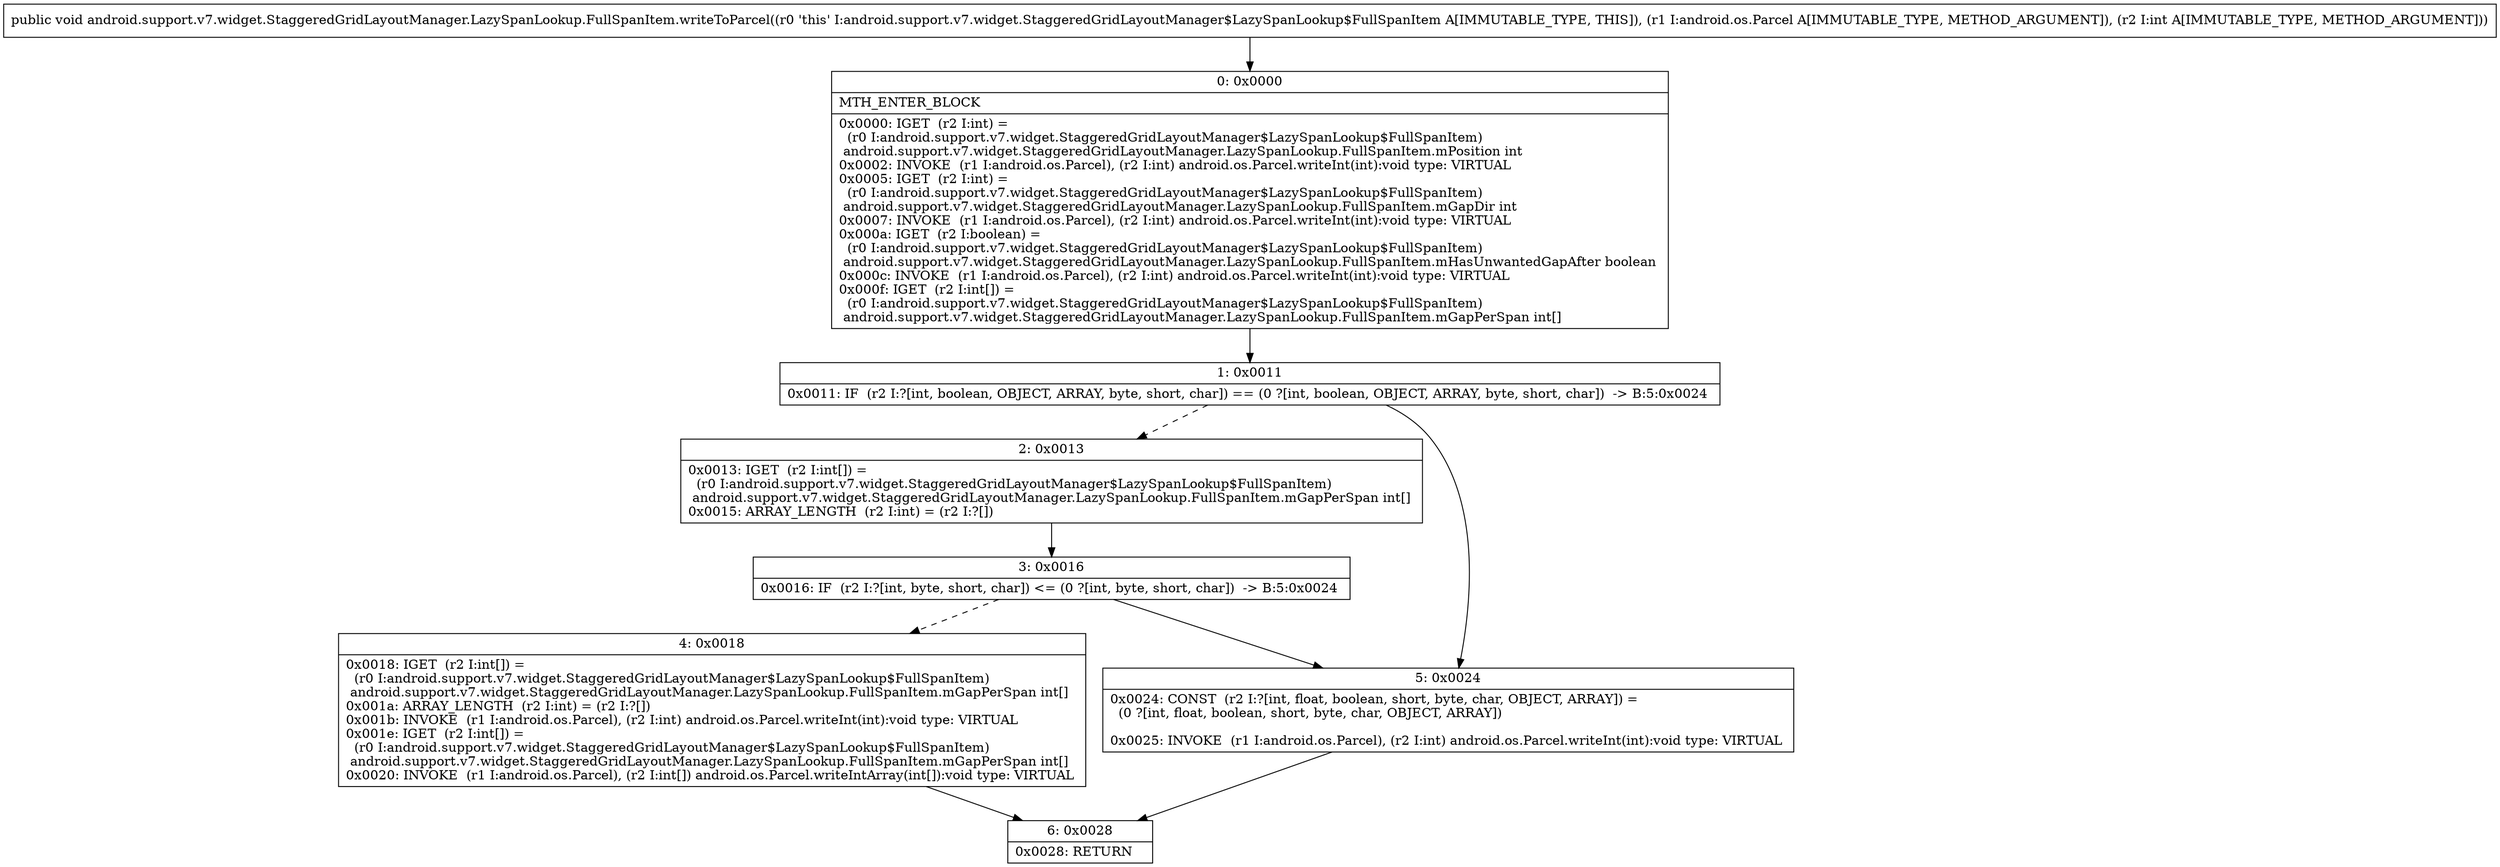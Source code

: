 digraph "CFG forandroid.support.v7.widget.StaggeredGridLayoutManager.LazySpanLookup.FullSpanItem.writeToParcel(Landroid\/os\/Parcel;I)V" {
Node_0 [shape=record,label="{0\:\ 0x0000|MTH_ENTER_BLOCK\l|0x0000: IGET  (r2 I:int) = \l  (r0 I:android.support.v7.widget.StaggeredGridLayoutManager$LazySpanLookup$FullSpanItem)\l android.support.v7.widget.StaggeredGridLayoutManager.LazySpanLookup.FullSpanItem.mPosition int \l0x0002: INVOKE  (r1 I:android.os.Parcel), (r2 I:int) android.os.Parcel.writeInt(int):void type: VIRTUAL \l0x0005: IGET  (r2 I:int) = \l  (r0 I:android.support.v7.widget.StaggeredGridLayoutManager$LazySpanLookup$FullSpanItem)\l android.support.v7.widget.StaggeredGridLayoutManager.LazySpanLookup.FullSpanItem.mGapDir int \l0x0007: INVOKE  (r1 I:android.os.Parcel), (r2 I:int) android.os.Parcel.writeInt(int):void type: VIRTUAL \l0x000a: IGET  (r2 I:boolean) = \l  (r0 I:android.support.v7.widget.StaggeredGridLayoutManager$LazySpanLookup$FullSpanItem)\l android.support.v7.widget.StaggeredGridLayoutManager.LazySpanLookup.FullSpanItem.mHasUnwantedGapAfter boolean \l0x000c: INVOKE  (r1 I:android.os.Parcel), (r2 I:int) android.os.Parcel.writeInt(int):void type: VIRTUAL \l0x000f: IGET  (r2 I:int[]) = \l  (r0 I:android.support.v7.widget.StaggeredGridLayoutManager$LazySpanLookup$FullSpanItem)\l android.support.v7.widget.StaggeredGridLayoutManager.LazySpanLookup.FullSpanItem.mGapPerSpan int[] \l}"];
Node_1 [shape=record,label="{1\:\ 0x0011|0x0011: IF  (r2 I:?[int, boolean, OBJECT, ARRAY, byte, short, char]) == (0 ?[int, boolean, OBJECT, ARRAY, byte, short, char])  \-\> B:5:0x0024 \l}"];
Node_2 [shape=record,label="{2\:\ 0x0013|0x0013: IGET  (r2 I:int[]) = \l  (r0 I:android.support.v7.widget.StaggeredGridLayoutManager$LazySpanLookup$FullSpanItem)\l android.support.v7.widget.StaggeredGridLayoutManager.LazySpanLookup.FullSpanItem.mGapPerSpan int[] \l0x0015: ARRAY_LENGTH  (r2 I:int) = (r2 I:?[]) \l}"];
Node_3 [shape=record,label="{3\:\ 0x0016|0x0016: IF  (r2 I:?[int, byte, short, char]) \<= (0 ?[int, byte, short, char])  \-\> B:5:0x0024 \l}"];
Node_4 [shape=record,label="{4\:\ 0x0018|0x0018: IGET  (r2 I:int[]) = \l  (r0 I:android.support.v7.widget.StaggeredGridLayoutManager$LazySpanLookup$FullSpanItem)\l android.support.v7.widget.StaggeredGridLayoutManager.LazySpanLookup.FullSpanItem.mGapPerSpan int[] \l0x001a: ARRAY_LENGTH  (r2 I:int) = (r2 I:?[]) \l0x001b: INVOKE  (r1 I:android.os.Parcel), (r2 I:int) android.os.Parcel.writeInt(int):void type: VIRTUAL \l0x001e: IGET  (r2 I:int[]) = \l  (r0 I:android.support.v7.widget.StaggeredGridLayoutManager$LazySpanLookup$FullSpanItem)\l android.support.v7.widget.StaggeredGridLayoutManager.LazySpanLookup.FullSpanItem.mGapPerSpan int[] \l0x0020: INVOKE  (r1 I:android.os.Parcel), (r2 I:int[]) android.os.Parcel.writeIntArray(int[]):void type: VIRTUAL \l}"];
Node_5 [shape=record,label="{5\:\ 0x0024|0x0024: CONST  (r2 I:?[int, float, boolean, short, byte, char, OBJECT, ARRAY]) = \l  (0 ?[int, float, boolean, short, byte, char, OBJECT, ARRAY])\l \l0x0025: INVOKE  (r1 I:android.os.Parcel), (r2 I:int) android.os.Parcel.writeInt(int):void type: VIRTUAL \l}"];
Node_6 [shape=record,label="{6\:\ 0x0028|0x0028: RETURN   \l}"];
MethodNode[shape=record,label="{public void android.support.v7.widget.StaggeredGridLayoutManager.LazySpanLookup.FullSpanItem.writeToParcel((r0 'this' I:android.support.v7.widget.StaggeredGridLayoutManager$LazySpanLookup$FullSpanItem A[IMMUTABLE_TYPE, THIS]), (r1 I:android.os.Parcel A[IMMUTABLE_TYPE, METHOD_ARGUMENT]), (r2 I:int A[IMMUTABLE_TYPE, METHOD_ARGUMENT])) }"];
MethodNode -> Node_0;
Node_0 -> Node_1;
Node_1 -> Node_2[style=dashed];
Node_1 -> Node_5;
Node_2 -> Node_3;
Node_3 -> Node_4[style=dashed];
Node_3 -> Node_5;
Node_4 -> Node_6;
Node_5 -> Node_6;
}

